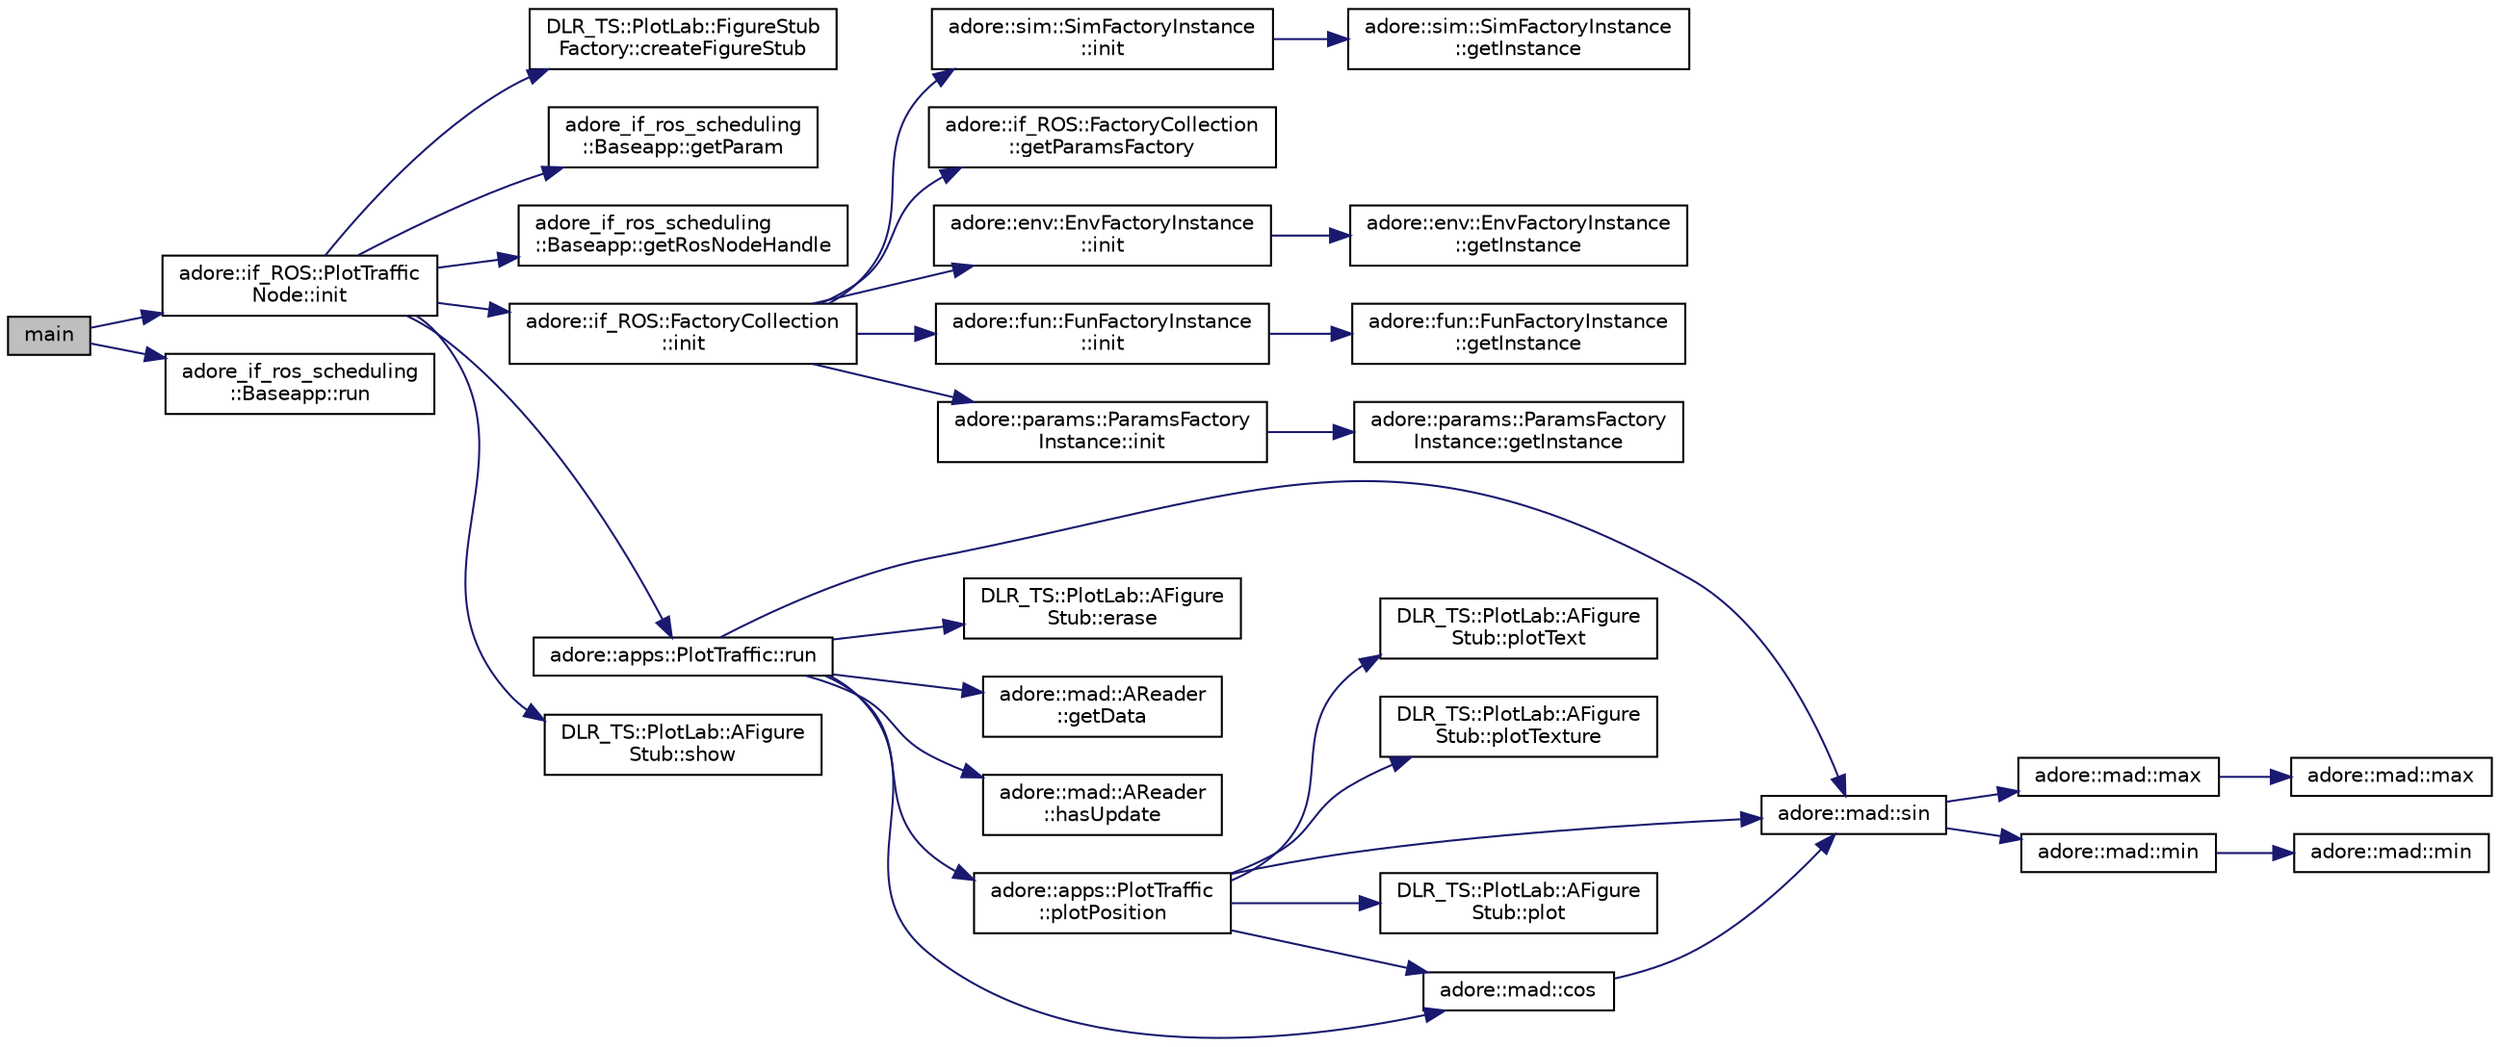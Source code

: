 digraph "main"
{
 // LATEX_PDF_SIZE
  edge [fontname="Helvetica",fontsize="10",labelfontname="Helvetica",labelfontsize="10"];
  node [fontname="Helvetica",fontsize="10",shape=record];
  rankdir="LR";
  Node1 [label="main",height=0.2,width=0.4,color="black", fillcolor="grey75", style="filled", fontcolor="black",tooltip=" "];
  Node1 -> Node2 [color="midnightblue",fontsize="10",style="solid",fontname="Helvetica"];
  Node2 [label="adore::if_ROS::PlotTraffic\lNode::init",height=0.2,width=0.4,color="black", fillcolor="white", style="filled",URL="$classadore_1_1if__ROS_1_1PlotTrafficNode.html#a13e04e642d67a9a307a789061b84002e",tooltip=" "];
  Node2 -> Node3 [color="midnightblue",fontsize="10",style="solid",fontname="Helvetica"];
  Node3 [label="DLR_TS::PlotLab::FigureStub\lFactory::createFigureStub",height=0.2,width=0.4,color="black", fillcolor="white", style="filled",URL="$classDLR__TS_1_1PlotLab_1_1FigureStubFactory.html#a842dc9d218e8433f3443a08d47cfd6cc",tooltip=" "];
  Node2 -> Node4 [color="midnightblue",fontsize="10",style="solid",fontname="Helvetica"];
  Node4 [label="adore_if_ros_scheduling\l::Baseapp::getParam",height=0.2,width=0.4,color="black", fillcolor="white", style="filled",URL="$classadore__if__ros__scheduling_1_1Baseapp.html#a57040c153750243c7e47566530cd7bf5",tooltip=" "];
  Node2 -> Node5 [color="midnightblue",fontsize="10",style="solid",fontname="Helvetica"];
  Node5 [label="adore_if_ros_scheduling\l::Baseapp::getRosNodeHandle",height=0.2,width=0.4,color="black", fillcolor="white", style="filled",URL="$classadore__if__ros__scheduling_1_1Baseapp.html#a7792ee4aa6fd5c5c03d5f54b4c1f213a",tooltip=" "];
  Node2 -> Node6 [color="midnightblue",fontsize="10",style="solid",fontname="Helvetica"];
  Node6 [label="adore::if_ROS::FactoryCollection\l::init",height=0.2,width=0.4,color="black", fillcolor="white", style="filled",URL="$classadore_1_1if__ROS_1_1FactoryCollection.html#a07e53e57a417cf66c5d539a5e1bd590a",tooltip=" "];
  Node6 -> Node7 [color="midnightblue",fontsize="10",style="solid",fontname="Helvetica"];
  Node7 [label="adore::if_ROS::FactoryCollection\l::getParamsFactory",height=0.2,width=0.4,color="black", fillcolor="white", style="filled",URL="$classadore_1_1if__ROS_1_1FactoryCollection.html#ac102972d5592de7cdc76b059017628f9",tooltip=" "];
  Node6 -> Node8 [color="midnightblue",fontsize="10",style="solid",fontname="Helvetica"];
  Node8 [label="adore::env::EnvFactoryInstance\l::init",height=0.2,width=0.4,color="black", fillcolor="white", style="filled",URL="$classadore_1_1env_1_1EnvFactoryInstance.html#ab67767fc777387664b696bd78d2536ef",tooltip="Initialize private members of AllFactory."];
  Node8 -> Node9 [color="midnightblue",fontsize="10",style="solid",fontname="Helvetica"];
  Node9 [label="adore::env::EnvFactoryInstance\l::getInstance",height=0.2,width=0.4,color="black", fillcolor="white", style="filled",URL="$classadore_1_1env_1_1EnvFactoryInstance.html#a14835a4420fb827ba3809b94a96a7660",tooltip="Function to access singleton instance of the envFactory using magic static."];
  Node6 -> Node10 [color="midnightblue",fontsize="10",style="solid",fontname="Helvetica"];
  Node10 [label="adore::fun::FunFactoryInstance\l::init",height=0.2,width=0.4,color="black", fillcolor="white", style="filled",URL="$classadore_1_1fun_1_1FunFactoryInstance.html#a291c4c983548f85c633ae6409c7b5233",tooltip="Initialize private members of funFactory."];
  Node10 -> Node11 [color="midnightblue",fontsize="10",style="solid",fontname="Helvetica"];
  Node11 [label="adore::fun::FunFactoryInstance\l::getInstance",height=0.2,width=0.4,color="black", fillcolor="white", style="filled",URL="$classadore_1_1fun_1_1FunFactoryInstance.html#a0826e9a7ea3c70a3780115e6effbf746",tooltip="Function to access singleton instance of the funFactory using magic static."];
  Node6 -> Node12 [color="midnightblue",fontsize="10",style="solid",fontname="Helvetica"];
  Node12 [label="adore::params::ParamsFactory\lInstance::init",height=0.2,width=0.4,color="black", fillcolor="white", style="filled",URL="$classadore_1_1params_1_1ParamsFactoryInstance.html#ac6759c774ade5a97e47c056d1a136253",tooltip="Initialize private members of AllFactory."];
  Node12 -> Node13 [color="midnightblue",fontsize="10",style="solid",fontname="Helvetica"];
  Node13 [label="adore::params::ParamsFactory\lInstance::getInstance",height=0.2,width=0.4,color="black", fillcolor="white", style="filled",URL="$classadore_1_1params_1_1ParamsFactoryInstance.html#a59eae0e003d40b03f9db2d814ec2a3bf",tooltip="Function to access singleton instance of the AllFactory using magic static."];
  Node6 -> Node14 [color="midnightblue",fontsize="10",style="solid",fontname="Helvetica"];
  Node14 [label="adore::sim::SimFactoryInstance\l::init",height=0.2,width=0.4,color="black", fillcolor="white", style="filled",URL="$classadore_1_1sim_1_1SimFactoryInstance.html#ac891850728d65e5398216b2bb92f82f6",tooltip="Initialize private members of AllFactory."];
  Node14 -> Node15 [color="midnightblue",fontsize="10",style="solid",fontname="Helvetica"];
  Node15 [label="adore::sim::SimFactoryInstance\l::getInstance",height=0.2,width=0.4,color="black", fillcolor="white", style="filled",URL="$classadore_1_1sim_1_1SimFactoryInstance.html#a177ce78bb1c9675c9dd0370e5f31f749",tooltip="Function to access singleton instance of the AllFactory using magic static."];
  Node2 -> Node16 [color="midnightblue",fontsize="10",style="solid",fontname="Helvetica"];
  Node16 [label="adore::apps::PlotTraffic::run",height=0.2,width=0.4,color="black", fillcolor="white", style="filled",URL="$classadore_1_1apps_1_1PlotTraffic.html#aec99fb7149647aefa619ecf979c2fb66",tooltip=" "];
  Node16 -> Node17 [color="midnightblue",fontsize="10",style="solid",fontname="Helvetica"];
  Node17 [label="adore::mad::cos",height=0.2,width=0.4,color="black", fillcolor="white", style="filled",URL="$namespaceadore_1_1mad.html#a70b9fe3efbb34c0f9621147e3456bfa8",tooltip=" "];
  Node17 -> Node18 [color="midnightblue",fontsize="10",style="solid",fontname="Helvetica"];
  Node18 [label="adore::mad::sin",height=0.2,width=0.4,color="black", fillcolor="white", style="filled",URL="$namespaceadore_1_1mad.html#acec540f9bf9b6eb0e027d332d3fe5577",tooltip=" "];
  Node18 -> Node19 [color="midnightblue",fontsize="10",style="solid",fontname="Helvetica"];
  Node19 [label="adore::mad::max",height=0.2,width=0.4,color="black", fillcolor="white", style="filled",URL="$namespaceadore_1_1mad.html#adea062854ef0b105a3fdca8cf2aca945",tooltip=" "];
  Node19 -> Node20 [color="midnightblue",fontsize="10",style="solid",fontname="Helvetica"];
  Node20 [label="adore::mad::max",height=0.2,width=0.4,color="black", fillcolor="white", style="filled",URL="$namespaceadore_1_1mad.html#a618a8842fed7b9375957b1e393c58492",tooltip=" "];
  Node18 -> Node21 [color="midnightblue",fontsize="10",style="solid",fontname="Helvetica"];
  Node21 [label="adore::mad::min",height=0.2,width=0.4,color="black", fillcolor="white", style="filled",URL="$namespaceadore_1_1mad.html#ab58ecb752f9bbfe27832e0a2c0e22c2b",tooltip=" "];
  Node21 -> Node22 [color="midnightblue",fontsize="10",style="solid",fontname="Helvetica"];
  Node22 [label="adore::mad::min",height=0.2,width=0.4,color="black", fillcolor="white", style="filled",URL="$namespaceadore_1_1mad.html#ac61b79c007d1859f93a10c04272095a1",tooltip=" "];
  Node16 -> Node23 [color="midnightblue",fontsize="10",style="solid",fontname="Helvetica"];
  Node23 [label="DLR_TS::PlotLab::AFigure\lStub::erase",height=0.2,width=0.4,color="black", fillcolor="white", style="filled",URL="$classDLR__TS_1_1PlotLab_1_1AFigureStub.html#ae5d9d5c708d325610574a002e53501c8",tooltip=" "];
  Node16 -> Node24 [color="midnightblue",fontsize="10",style="solid",fontname="Helvetica"];
  Node24 [label="adore::mad::AReader\l::getData",height=0.2,width=0.4,color="black", fillcolor="white", style="filled",URL="$classadore_1_1mad_1_1AReader.html#a46ab7520d828d1a574365eaf8b483e29",tooltip=" "];
  Node16 -> Node25 [color="midnightblue",fontsize="10",style="solid",fontname="Helvetica"];
  Node25 [label="adore::mad::AReader\l::hasUpdate",height=0.2,width=0.4,color="black", fillcolor="white", style="filled",URL="$classadore_1_1mad_1_1AReader.html#a7a8e6d43dcd1129c47d7231e828fb111",tooltip=" "];
  Node16 -> Node26 [color="midnightblue",fontsize="10",style="solid",fontname="Helvetica"];
  Node26 [label="adore::apps::PlotTraffic\l::plotPosition",height=0.2,width=0.4,color="black", fillcolor="white", style="filled",URL="$classadore_1_1apps_1_1PlotTraffic.html#a53b66f46710a20ffa4e7864fec56056f",tooltip="plotting a vehicle"];
  Node26 -> Node17 [color="midnightblue",fontsize="10",style="solid",fontname="Helvetica"];
  Node26 -> Node27 [color="midnightblue",fontsize="10",style="solid",fontname="Helvetica"];
  Node27 [label="DLR_TS::PlotLab::AFigure\lStub::plot",height=0.2,width=0.4,color="black", fillcolor="white", style="filled",URL="$classDLR__TS_1_1PlotLab_1_1AFigureStub.html#accf20dccb771d2bad1fec053e187a327",tooltip=" "];
  Node26 -> Node28 [color="midnightblue",fontsize="10",style="solid",fontname="Helvetica"];
  Node28 [label="DLR_TS::PlotLab::AFigure\lStub::plotText",height=0.2,width=0.4,color="black", fillcolor="white", style="filled",URL="$classDLR__TS_1_1PlotLab_1_1AFigureStub.html#af44a7e67ddf6f754c64f39fc104f3836",tooltip=" "];
  Node26 -> Node29 [color="midnightblue",fontsize="10",style="solid",fontname="Helvetica"];
  Node29 [label="DLR_TS::PlotLab::AFigure\lStub::plotTexture",height=0.2,width=0.4,color="black", fillcolor="white", style="filled",URL="$classDLR__TS_1_1PlotLab_1_1AFigureStub.html#ab53419d39443297fb8f0c9513956922a",tooltip=" "];
  Node26 -> Node18 [color="midnightblue",fontsize="10",style="solid",fontname="Helvetica"];
  Node16 -> Node18 [color="midnightblue",fontsize="10",style="solid",fontname="Helvetica"];
  Node2 -> Node30 [color="midnightblue",fontsize="10",style="solid",fontname="Helvetica"];
  Node30 [label="DLR_TS::PlotLab::AFigure\lStub::show",height=0.2,width=0.4,color="black", fillcolor="white", style="filled",URL="$classDLR__TS_1_1PlotLab_1_1AFigureStub.html#aaf1a1edc084b34e18315896c3f248695",tooltip=" "];
  Node1 -> Node31 [color="midnightblue",fontsize="10",style="solid",fontname="Helvetica"];
  Node31 [label="adore_if_ros_scheduling\l::Baseapp::run",height=0.2,width=0.4,color="black", fillcolor="white", style="filled",URL="$classadore__if__ros__scheduling_1_1Baseapp.html#a201b2569600031e20ac44db3876d6298",tooltip=" "];
}
